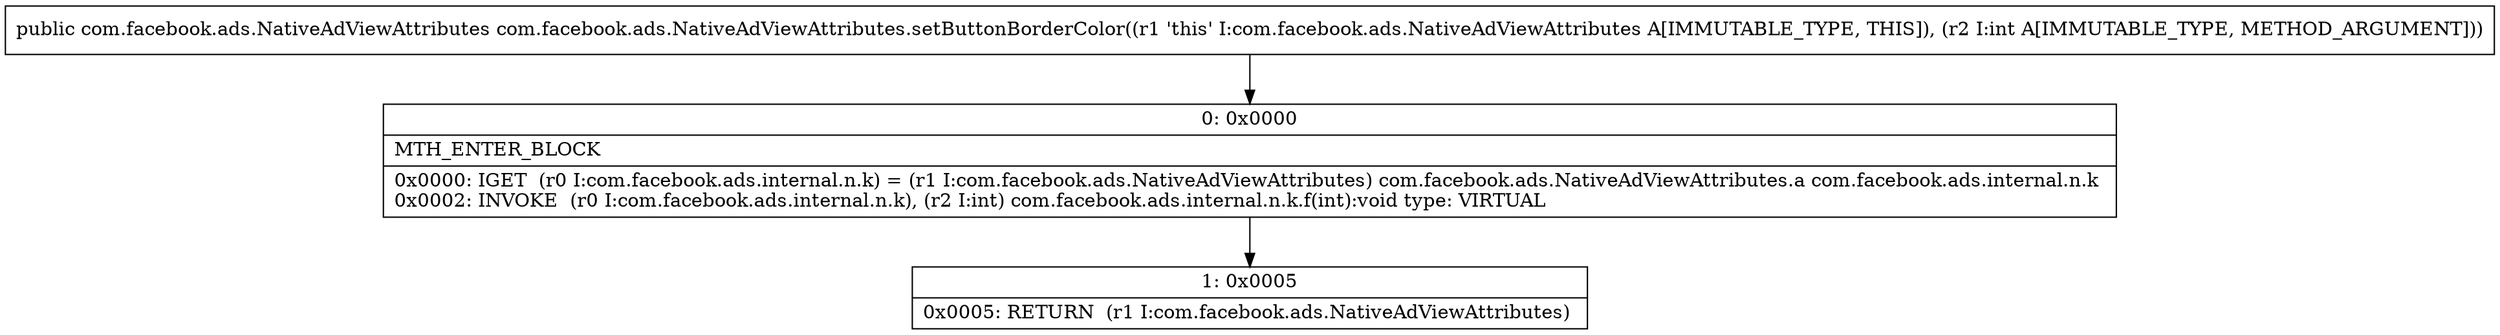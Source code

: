 digraph "CFG forcom.facebook.ads.NativeAdViewAttributes.setButtonBorderColor(I)Lcom\/facebook\/ads\/NativeAdViewAttributes;" {
Node_0 [shape=record,label="{0\:\ 0x0000|MTH_ENTER_BLOCK\l|0x0000: IGET  (r0 I:com.facebook.ads.internal.n.k) = (r1 I:com.facebook.ads.NativeAdViewAttributes) com.facebook.ads.NativeAdViewAttributes.a com.facebook.ads.internal.n.k \l0x0002: INVOKE  (r0 I:com.facebook.ads.internal.n.k), (r2 I:int) com.facebook.ads.internal.n.k.f(int):void type: VIRTUAL \l}"];
Node_1 [shape=record,label="{1\:\ 0x0005|0x0005: RETURN  (r1 I:com.facebook.ads.NativeAdViewAttributes) \l}"];
MethodNode[shape=record,label="{public com.facebook.ads.NativeAdViewAttributes com.facebook.ads.NativeAdViewAttributes.setButtonBorderColor((r1 'this' I:com.facebook.ads.NativeAdViewAttributes A[IMMUTABLE_TYPE, THIS]), (r2 I:int A[IMMUTABLE_TYPE, METHOD_ARGUMENT])) }"];
MethodNode -> Node_0;
Node_0 -> Node_1;
}


